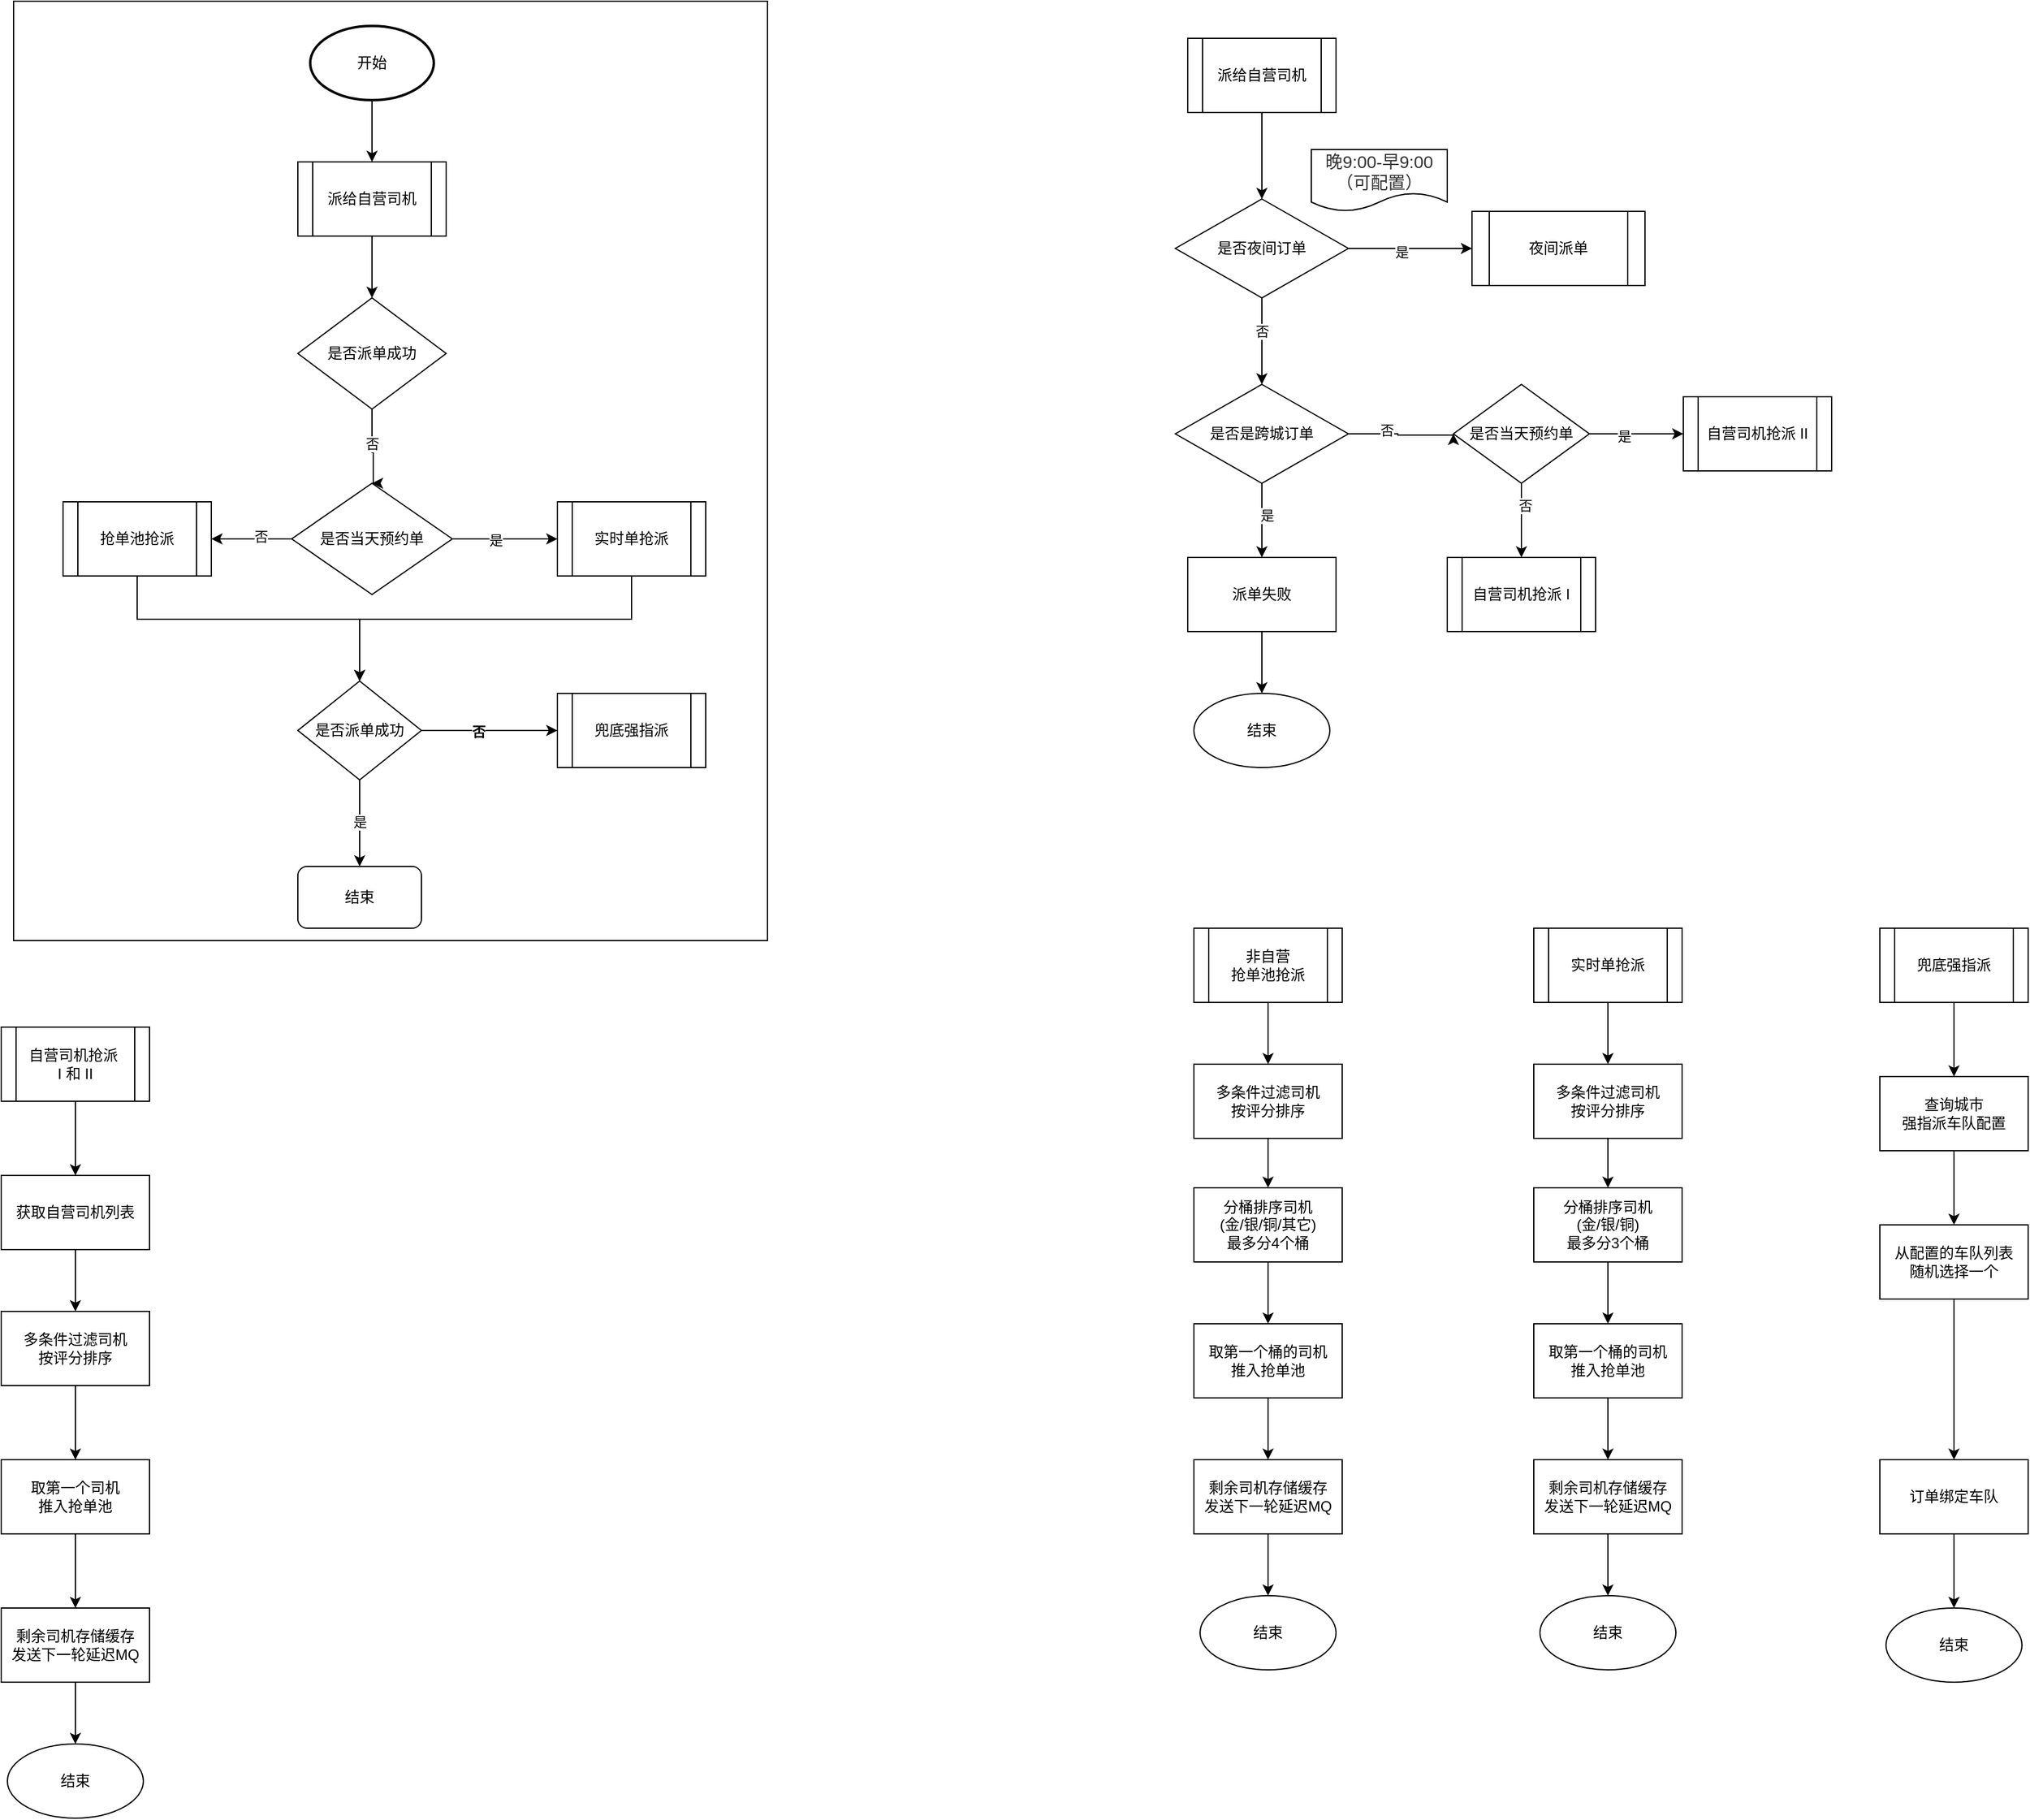 <mxfile version="24.5.4" type="github">
  <diagram name="第 1 页" id="b3sivmyG9d-5zrtZYTdN">
    <mxGraphModel dx="3274" dy="1243" grid="1" gridSize="10" guides="1" tooltips="1" connect="1" arrows="1" fold="1" page="1" pageScale="1" pageWidth="1200" pageHeight="1600" math="0" shadow="0">
      <root>
        <mxCell id="0" />
        <mxCell id="1" parent="0" />
        <mxCell id="RsnU13scQ3cfRyJQo0AK-39" value="" style="rounded=0;whiteSpace=wrap;html=1;" parent="1" vertex="1">
          <mxGeometry x="-150" y="50" width="610" height="760" as="geometry" />
        </mxCell>
        <mxCell id="RsnU13scQ3cfRyJQo0AK-3" value="" style="edgeStyle=orthogonalEdgeStyle;rounded=0;orthogonalLoop=1;jettySize=auto;html=1;entryX=0.5;entryY=0;entryDx=0;entryDy=0;" parent="1" source="RsnU13scQ3cfRyJQo0AK-1" target="RsnU13scQ3cfRyJQo0AK-6" edge="1">
          <mxGeometry relative="1" as="geometry">
            <mxPoint x="140" y="210" as="targetPoint" />
          </mxGeometry>
        </mxCell>
        <mxCell id="RsnU13scQ3cfRyJQo0AK-1" value="开始" style="strokeWidth=2;html=1;shape=mxgraph.flowchart.start_1;whiteSpace=wrap;" parent="1" vertex="1">
          <mxGeometry x="90" y="70" width="100" height="60" as="geometry" />
        </mxCell>
        <mxCell id="RsnU13scQ3cfRyJQo0AK-8" value="" style="edgeStyle=orthogonalEdgeStyle;rounded=0;orthogonalLoop=1;jettySize=auto;html=1;" parent="1" source="RsnU13scQ3cfRyJQo0AK-6" target="RsnU13scQ3cfRyJQo0AK-7" edge="1">
          <mxGeometry relative="1" as="geometry" />
        </mxCell>
        <mxCell id="RsnU13scQ3cfRyJQo0AK-6" value="派给自营司机" style="shape=process;whiteSpace=wrap;html=1;backgroundOutline=1;" parent="1" vertex="1">
          <mxGeometry x="80" y="180" width="120" height="60" as="geometry" />
        </mxCell>
        <mxCell id="RsnU13scQ3cfRyJQo0AK-10" value="" style="edgeStyle=orthogonalEdgeStyle;rounded=0;orthogonalLoop=1;jettySize=auto;html=1;entryX=0.5;entryY=0;entryDx=0;entryDy=0;" parent="1" source="RsnU13scQ3cfRyJQo0AK-7" target="RsnU13scQ3cfRyJQo0AK-13" edge="1">
          <mxGeometry relative="1" as="geometry">
            <mxPoint x="140" y="450" as="targetPoint" />
            <Array as="points">
              <mxPoint x="140" y="415" />
              <mxPoint x="141" y="415" />
            </Array>
          </mxGeometry>
        </mxCell>
        <mxCell id="RsnU13scQ3cfRyJQo0AK-11" value="否" style="edgeLabel;html=1;align=center;verticalAlign=middle;resizable=0;points=[];" parent="RsnU13scQ3cfRyJQo0AK-10" vertex="1" connectable="0">
          <mxGeometry x="-0.453" relative="1" as="geometry">
            <mxPoint y="11" as="offset" />
          </mxGeometry>
        </mxCell>
        <mxCell id="RsnU13scQ3cfRyJQo0AK-7" value="是否派单成功" style="rhombus;whiteSpace=wrap;html=1;" parent="1" vertex="1">
          <mxGeometry x="80" y="290" width="120" height="90" as="geometry" />
        </mxCell>
        <mxCell id="RsnU13scQ3cfRyJQo0AK-18" value="" style="edgeStyle=orthogonalEdgeStyle;rounded=0;orthogonalLoop=1;jettySize=auto;html=1;" parent="1" source="RsnU13scQ3cfRyJQo0AK-13" target="RsnU13scQ3cfRyJQo0AK-20" edge="1">
          <mxGeometry relative="1" as="geometry">
            <mxPoint x="290" y="485" as="targetPoint" />
          </mxGeometry>
        </mxCell>
        <mxCell id="RsnU13scQ3cfRyJQo0AK-19" value="是" style="edgeLabel;html=1;align=center;verticalAlign=middle;resizable=0;points=[];" parent="RsnU13scQ3cfRyJQo0AK-18" vertex="1" connectable="0">
          <mxGeometry x="-0.176" y="-1" relative="1" as="geometry">
            <mxPoint as="offset" />
          </mxGeometry>
        </mxCell>
        <mxCell id="RsnU13scQ3cfRyJQo0AK-34" style="edgeStyle=orthogonalEdgeStyle;rounded=0;orthogonalLoop=1;jettySize=auto;html=1;exitX=0;exitY=0.5;exitDx=0;exitDy=0;entryX=1;entryY=0.5;entryDx=0;entryDy=0;" parent="1" source="RsnU13scQ3cfRyJQo0AK-13" target="RsnU13scQ3cfRyJQo0AK-22" edge="1">
          <mxGeometry relative="1" as="geometry" />
        </mxCell>
        <mxCell id="RsnU13scQ3cfRyJQo0AK-35" value="否" style="edgeLabel;html=1;align=center;verticalAlign=middle;resizable=0;points=[];" parent="RsnU13scQ3cfRyJQo0AK-34" vertex="1" connectable="0">
          <mxGeometry x="-0.209" y="-2" relative="1" as="geometry">
            <mxPoint as="offset" />
          </mxGeometry>
        </mxCell>
        <mxCell id="RsnU13scQ3cfRyJQo0AK-13" value="是否当天预约单" style="rhombus;whiteSpace=wrap;html=1;" parent="1" vertex="1">
          <mxGeometry x="75" y="440" width="130" height="90" as="geometry" />
        </mxCell>
        <mxCell id="RsnU13scQ3cfRyJQo0AK-36" style="edgeStyle=orthogonalEdgeStyle;rounded=0;orthogonalLoop=1;jettySize=auto;html=1;" parent="1" source="RsnU13scQ3cfRyJQo0AK-20" target="RsnU13scQ3cfRyJQo0AK-23" edge="1">
          <mxGeometry relative="1" as="geometry">
            <Array as="points">
              <mxPoint x="350" y="550" />
              <mxPoint x="130" y="550" />
            </Array>
          </mxGeometry>
        </mxCell>
        <mxCell id="RsnU13scQ3cfRyJQo0AK-20" value="实时单抢派" style="shape=process;whiteSpace=wrap;html=1;backgroundOutline=1;" parent="1" vertex="1">
          <mxGeometry x="290" y="455" width="120" height="60" as="geometry" />
        </mxCell>
        <mxCell id="RsnU13scQ3cfRyJQo0AK-37" style="edgeStyle=orthogonalEdgeStyle;rounded=0;orthogonalLoop=1;jettySize=auto;html=1;entryX=0.5;entryY=0;entryDx=0;entryDy=0;" parent="1" source="RsnU13scQ3cfRyJQo0AK-22" target="RsnU13scQ3cfRyJQo0AK-23" edge="1">
          <mxGeometry relative="1" as="geometry">
            <Array as="points">
              <mxPoint x="-50" y="550" />
              <mxPoint x="130" y="550" />
            </Array>
          </mxGeometry>
        </mxCell>
        <mxCell id="RsnU13scQ3cfRyJQo0AK-22" value="抢单池抢派" style="shape=process;whiteSpace=wrap;html=1;backgroundOutline=1;" parent="1" vertex="1">
          <mxGeometry x="-110" y="455" width="120" height="60" as="geometry" />
        </mxCell>
        <mxCell id="RsnU13scQ3cfRyJQo0AK-29" style="edgeStyle=orthogonalEdgeStyle;rounded=0;orthogonalLoop=1;jettySize=auto;html=1;entryX=0.5;entryY=0;entryDx=0;entryDy=0;" parent="1" source="RsnU13scQ3cfRyJQo0AK-23" target="RsnU13scQ3cfRyJQo0AK-28" edge="1">
          <mxGeometry relative="1" as="geometry" />
        </mxCell>
        <mxCell id="RsnU13scQ3cfRyJQo0AK-30" value="是" style="edgeLabel;html=1;align=center;verticalAlign=middle;resizable=0;points=[];" parent="RsnU13scQ3cfRyJQo0AK-29" vertex="1" connectable="0">
          <mxGeometry x="-0.32" y="-3" relative="1" as="geometry">
            <mxPoint x="3" y="10" as="offset" />
          </mxGeometry>
        </mxCell>
        <mxCell id="RsnU13scQ3cfRyJQo0AK-32" style="edgeStyle=orthogonalEdgeStyle;rounded=0;orthogonalLoop=1;jettySize=auto;html=1;entryX=0;entryY=0.5;entryDx=0;entryDy=0;" parent="1" source="RsnU13scQ3cfRyJQo0AK-23" target="RsnU13scQ3cfRyJQo0AK-31" edge="1">
          <mxGeometry relative="1" as="geometry" />
        </mxCell>
        <mxCell id="RsnU13scQ3cfRyJQo0AK-38" value="否" style="edgeLabel;html=1;align=center;verticalAlign=middle;resizable=0;points=[];fontStyle=1" parent="RsnU13scQ3cfRyJQo0AK-32" vertex="1" connectable="0">
          <mxGeometry x="-0.164" y="-1" relative="1" as="geometry">
            <mxPoint as="offset" />
          </mxGeometry>
        </mxCell>
        <mxCell id="RsnU13scQ3cfRyJQo0AK-23" value="是否派单成功" style="rhombus;whiteSpace=wrap;html=1;" parent="1" vertex="1">
          <mxGeometry x="80" y="600" width="100" height="80" as="geometry" />
        </mxCell>
        <mxCell id="RsnU13scQ3cfRyJQo0AK-28" value="结束" style="rounded=1;whiteSpace=wrap;html=1;" parent="1" vertex="1">
          <mxGeometry x="80" y="750" width="100" height="50" as="geometry" />
        </mxCell>
        <mxCell id="RsnU13scQ3cfRyJQo0AK-31" value="兜底强指派" style="shape=process;whiteSpace=wrap;html=1;backgroundOutline=1;" parent="1" vertex="1">
          <mxGeometry x="290" y="610" width="120" height="60" as="geometry" />
        </mxCell>
        <mxCell id="RsnU13scQ3cfRyJQo0AK-42" value="" style="edgeStyle=orthogonalEdgeStyle;rounded=0;orthogonalLoop=1;jettySize=auto;html=1;" parent="1" source="RsnU13scQ3cfRyJQo0AK-40" target="RsnU13scQ3cfRyJQo0AK-41" edge="1">
          <mxGeometry relative="1" as="geometry" />
        </mxCell>
        <mxCell id="RsnU13scQ3cfRyJQo0AK-40" value="派给自营司机" style="shape=process;whiteSpace=wrap;html=1;backgroundOutline=1;" parent="1" vertex="1">
          <mxGeometry x="800" y="80" width="120" height="60" as="geometry" />
        </mxCell>
        <mxCell id="RsnU13scQ3cfRyJQo0AK-48" value="" style="edgeStyle=orthogonalEdgeStyle;rounded=0;orthogonalLoop=1;jettySize=auto;html=1;" parent="1" source="RsnU13scQ3cfRyJQo0AK-41" target="RsnU13scQ3cfRyJQo0AK-47" edge="1">
          <mxGeometry relative="1" as="geometry" />
        </mxCell>
        <mxCell id="RsnU13scQ3cfRyJQo0AK-49" value="否" style="edgeLabel;html=1;align=center;verticalAlign=middle;resizable=0;points=[];" parent="RsnU13scQ3cfRyJQo0AK-48" vertex="1" connectable="0">
          <mxGeometry x="-0.425" y="1" relative="1" as="geometry">
            <mxPoint x="-1" y="7" as="offset" />
          </mxGeometry>
        </mxCell>
        <mxCell id="RsnU13scQ3cfRyJQo0AK-68" style="edgeStyle=orthogonalEdgeStyle;rounded=0;orthogonalLoop=1;jettySize=auto;html=1;entryX=0;entryY=0.5;entryDx=0;entryDy=0;" parent="1" source="RsnU13scQ3cfRyJQo0AK-41" target="RsnU13scQ3cfRyJQo0AK-67" edge="1">
          <mxGeometry relative="1" as="geometry" />
        </mxCell>
        <mxCell id="RsnU13scQ3cfRyJQo0AK-69" value="是" style="edgeLabel;html=1;align=center;verticalAlign=middle;resizable=0;points=[];" parent="RsnU13scQ3cfRyJQo0AK-68" vertex="1" connectable="0">
          <mxGeometry x="-0.154" y="-3" relative="1" as="geometry">
            <mxPoint as="offset" />
          </mxGeometry>
        </mxCell>
        <mxCell id="RsnU13scQ3cfRyJQo0AK-41" value="是否夜间订单" style="rhombus;whiteSpace=wrap;html=1;" parent="1" vertex="1">
          <mxGeometry x="790" y="210" width="140" height="80" as="geometry" />
        </mxCell>
        <mxCell id="RsnU13scQ3cfRyJQo0AK-44" value="&lt;span style=&quot;color: rgb(51, 51, 51); font-family: Arial, sans-serif; font-size: 14px; text-align: left; background-color: rgb(255, 255, 255);&quot;&gt;晚9:00-早9:00（可配置）&lt;/span&gt;" style="shape=document;whiteSpace=wrap;html=1;boundedLbl=1;" parent="1" vertex="1">
          <mxGeometry x="900" y="170" width="110" height="50" as="geometry" />
        </mxCell>
        <mxCell id="RsnU13scQ3cfRyJQo0AK-51" value="" style="edgeStyle=orthogonalEdgeStyle;rounded=0;orthogonalLoop=1;jettySize=auto;html=1;entryX=0;entryY=0.5;entryDx=0;entryDy=0;" parent="1" source="RsnU13scQ3cfRyJQo0AK-47" target="RsnU13scQ3cfRyJQo0AK-59" edge="1">
          <mxGeometry relative="1" as="geometry">
            <mxPoint x="1010" y="400" as="targetPoint" />
            <Array as="points">
              <mxPoint x="970" y="400" />
              <mxPoint x="970" y="401" />
            </Array>
          </mxGeometry>
        </mxCell>
        <mxCell id="RsnU13scQ3cfRyJQo0AK-52" value="否" style="edgeLabel;html=1;align=center;verticalAlign=middle;resizable=0;points=[];" parent="RsnU13scQ3cfRyJQo0AK-51" vertex="1" connectable="0">
          <mxGeometry x="-0.289" y="3" relative="1" as="geometry">
            <mxPoint as="offset" />
          </mxGeometry>
        </mxCell>
        <mxCell id="RsnU13scQ3cfRyJQo0AK-54" value="" style="edgeStyle=orthogonalEdgeStyle;rounded=0;orthogonalLoop=1;jettySize=auto;html=1;exitX=0.5;exitY=1;exitDx=0;exitDy=0;entryX=0.5;entryY=0;entryDx=0;entryDy=0;" parent="1" source="RsnU13scQ3cfRyJQo0AK-47" target="RsnU13scQ3cfRyJQo0AK-57" edge="1">
          <mxGeometry relative="1" as="geometry">
            <mxPoint x="860" y="530" as="targetPoint" />
          </mxGeometry>
        </mxCell>
        <mxCell id="RsnU13scQ3cfRyJQo0AK-55" value="是" style="edgeLabel;html=1;align=center;verticalAlign=middle;resizable=0;points=[];" parent="RsnU13scQ3cfRyJQo0AK-54" vertex="1" connectable="0">
          <mxGeometry x="-0.144" y="4" relative="1" as="geometry">
            <mxPoint as="offset" />
          </mxGeometry>
        </mxCell>
        <mxCell id="RsnU13scQ3cfRyJQo0AK-47" value="是否是跨城订单" style="rhombus;whiteSpace=wrap;html=1;" parent="1" vertex="1">
          <mxGeometry x="790" y="360" width="140" height="80" as="geometry" />
        </mxCell>
        <mxCell id="RsnU13scQ3cfRyJQo0AK-53" value="结束" style="ellipse;whiteSpace=wrap;html=1;" parent="1" vertex="1">
          <mxGeometry x="805" y="610" width="110" height="60" as="geometry" />
        </mxCell>
        <mxCell id="RsnU13scQ3cfRyJQo0AK-58" style="edgeStyle=orthogonalEdgeStyle;rounded=0;orthogonalLoop=1;jettySize=auto;html=1;entryX=0.5;entryY=0;entryDx=0;entryDy=0;" parent="1" source="RsnU13scQ3cfRyJQo0AK-57" target="RsnU13scQ3cfRyJQo0AK-53" edge="1">
          <mxGeometry relative="1" as="geometry" />
        </mxCell>
        <mxCell id="RsnU13scQ3cfRyJQo0AK-57" value="派单失败" style="rounded=0;whiteSpace=wrap;html=1;" parent="1" vertex="1">
          <mxGeometry x="800" y="500" width="120" height="60" as="geometry" />
        </mxCell>
        <mxCell id="RsnU13scQ3cfRyJQo0AK-61" value="" style="edgeStyle=orthogonalEdgeStyle;rounded=0;orthogonalLoop=1;jettySize=auto;html=1;entryX=0.5;entryY=0;entryDx=0;entryDy=0;" parent="1" source="RsnU13scQ3cfRyJQo0AK-59" target="RsnU13scQ3cfRyJQo0AK-62" edge="1">
          <mxGeometry relative="1" as="geometry">
            <mxPoint x="1065" y="500" as="targetPoint" />
          </mxGeometry>
        </mxCell>
        <mxCell id="RsnU13scQ3cfRyJQo0AK-63" value="否" style="edgeLabel;html=1;align=center;verticalAlign=middle;resizable=0;points=[];" parent="RsnU13scQ3cfRyJQo0AK-61" vertex="1" connectable="0">
          <mxGeometry x="-0.405" y="3" relative="1" as="geometry">
            <mxPoint as="offset" />
          </mxGeometry>
        </mxCell>
        <mxCell id="RsnU13scQ3cfRyJQo0AK-64" style="edgeStyle=orthogonalEdgeStyle;rounded=0;orthogonalLoop=1;jettySize=auto;html=1;exitX=1;exitY=0.5;exitDx=0;exitDy=0;entryX=0;entryY=0.5;entryDx=0;entryDy=0;" parent="1" source="RsnU13scQ3cfRyJQo0AK-59" target="RsnU13scQ3cfRyJQo0AK-65" edge="1">
          <mxGeometry relative="1" as="geometry">
            <mxPoint x="1190" y="400" as="targetPoint" />
          </mxGeometry>
        </mxCell>
        <mxCell id="RsnU13scQ3cfRyJQo0AK-66" value="是" style="edgeLabel;html=1;align=center;verticalAlign=middle;resizable=0;points=[];" parent="RsnU13scQ3cfRyJQo0AK-64" vertex="1" connectable="0">
          <mxGeometry x="-0.275" y="-2" relative="1" as="geometry">
            <mxPoint as="offset" />
          </mxGeometry>
        </mxCell>
        <mxCell id="RsnU13scQ3cfRyJQo0AK-59" value="是否当天预约单" style="rhombus;whiteSpace=wrap;html=1;" parent="1" vertex="1">
          <mxGeometry x="1015" y="360" width="110" height="80" as="geometry" />
        </mxCell>
        <mxCell id="RsnU13scQ3cfRyJQo0AK-62" value="自营司机抢派 I" style="shape=process;whiteSpace=wrap;html=1;backgroundOutline=1;" parent="1" vertex="1">
          <mxGeometry x="1010" y="500" width="120" height="60" as="geometry" />
        </mxCell>
        <mxCell id="RsnU13scQ3cfRyJQo0AK-65" value="自营司机抢派 II" style="shape=process;whiteSpace=wrap;html=1;backgroundOutline=1;" parent="1" vertex="1">
          <mxGeometry x="1201" y="370" width="120" height="60" as="geometry" />
        </mxCell>
        <mxCell id="RsnU13scQ3cfRyJQo0AK-67" value="夜间派单" style="shape=process;whiteSpace=wrap;html=1;backgroundOutline=1;" parent="1" vertex="1">
          <mxGeometry x="1030" y="220" width="140" height="60" as="geometry" />
        </mxCell>
        <mxCell id="xlOSDeAx9s_wz7Okl9qu-3" value="" style="edgeStyle=orthogonalEdgeStyle;rounded=0;orthogonalLoop=1;jettySize=auto;html=1;entryX=0.5;entryY=0;entryDx=0;entryDy=0;" parent="1" source="xlOSDeAx9s_wz7Okl9qu-1" target="xlOSDeAx9s_wz7Okl9qu-5" edge="1">
          <mxGeometry relative="1" as="geometry">
            <mxPoint x="865" y="920" as="targetPoint" />
          </mxGeometry>
        </mxCell>
        <mxCell id="xlOSDeAx9s_wz7Okl9qu-1" value="非自营&lt;div&gt;抢单池抢派&lt;/div&gt;" style="shape=process;whiteSpace=wrap;html=1;backgroundOutline=1;" parent="1" vertex="1">
          <mxGeometry x="805" y="800" width="120" height="60" as="geometry" />
        </mxCell>
        <mxCell id="xlOSDeAx9s_wz7Okl9qu-8" value="" style="edgeStyle=orthogonalEdgeStyle;rounded=0;orthogonalLoop=1;jettySize=auto;html=1;" parent="1" source="xlOSDeAx9s_wz7Okl9qu-5" target="xlOSDeAx9s_wz7Okl9qu-7" edge="1">
          <mxGeometry relative="1" as="geometry" />
        </mxCell>
        <mxCell id="xlOSDeAx9s_wz7Okl9qu-5" value="多条件过滤司机&lt;div&gt;按评分排序&lt;br&gt;&lt;/div&gt;" style="whiteSpace=wrap;html=1;" parent="1" vertex="1">
          <mxGeometry x="805" y="910" width="120" height="60" as="geometry" />
        </mxCell>
        <mxCell id="xlOSDeAx9s_wz7Okl9qu-10" value="" style="edgeStyle=orthogonalEdgeStyle;rounded=0;orthogonalLoop=1;jettySize=auto;html=1;" parent="1" source="xlOSDeAx9s_wz7Okl9qu-7" target="xlOSDeAx9s_wz7Okl9qu-9" edge="1">
          <mxGeometry relative="1" as="geometry" />
        </mxCell>
        <mxCell id="xlOSDeAx9s_wz7Okl9qu-7" value="分桶排序司机&lt;div&gt;(金/银/铜/其它)&lt;div&gt;最多分4个桶&lt;/div&gt;&lt;/div&gt;" style="whiteSpace=wrap;html=1;" parent="1" vertex="1">
          <mxGeometry x="805" y="1010" width="120" height="60" as="geometry" />
        </mxCell>
        <mxCell id="xlOSDeAx9s_wz7Okl9qu-12" value="" style="edgeStyle=orthogonalEdgeStyle;rounded=0;orthogonalLoop=1;jettySize=auto;html=1;" parent="1" source="xlOSDeAx9s_wz7Okl9qu-9" target="xlOSDeAx9s_wz7Okl9qu-11" edge="1">
          <mxGeometry relative="1" as="geometry" />
        </mxCell>
        <mxCell id="xlOSDeAx9s_wz7Okl9qu-9" value="取第一个桶的司机&lt;div&gt;推入抢单池&lt;/div&gt;" style="whiteSpace=wrap;html=1;" parent="1" vertex="1">
          <mxGeometry x="805" y="1120" width="120" height="60" as="geometry" />
        </mxCell>
        <mxCell id="xlOSDeAx9s_wz7Okl9qu-14" style="edgeStyle=orthogonalEdgeStyle;rounded=0;orthogonalLoop=1;jettySize=auto;html=1;entryX=0.5;entryY=0;entryDx=0;entryDy=0;" parent="1" source="xlOSDeAx9s_wz7Okl9qu-11" target="xlOSDeAx9s_wz7Okl9qu-13" edge="1">
          <mxGeometry relative="1" as="geometry" />
        </mxCell>
        <mxCell id="xlOSDeAx9s_wz7Okl9qu-11" value="剩余司机存储缓存&lt;div&gt;发送下一轮延迟MQ&lt;/div&gt;" style="whiteSpace=wrap;html=1;" parent="1" vertex="1">
          <mxGeometry x="805" y="1230" width="120" height="60" as="geometry" />
        </mxCell>
        <mxCell id="xlOSDeAx9s_wz7Okl9qu-13" value="结束" style="ellipse;whiteSpace=wrap;html=1;" parent="1" vertex="1">
          <mxGeometry x="810" y="1340" width="110" height="60" as="geometry" />
        </mxCell>
        <mxCell id="xlOSDeAx9s_wz7Okl9qu-16" value="" style="edgeStyle=orthogonalEdgeStyle;rounded=0;orthogonalLoop=1;jettySize=auto;html=1;entryX=0.5;entryY=0;entryDx=0;entryDy=0;" parent="1" source="xlOSDeAx9s_wz7Okl9qu-17" target="xlOSDeAx9s_wz7Okl9qu-19" edge="1">
          <mxGeometry relative="1" as="geometry">
            <mxPoint x="1140" y="920" as="targetPoint" />
          </mxGeometry>
        </mxCell>
        <mxCell id="xlOSDeAx9s_wz7Okl9qu-17" value="实时单抢派" style="shape=process;whiteSpace=wrap;html=1;backgroundOutline=1;" parent="1" vertex="1">
          <mxGeometry x="1080" y="800" width="120" height="60" as="geometry" />
        </mxCell>
        <mxCell id="xlOSDeAx9s_wz7Okl9qu-18" value="" style="edgeStyle=orthogonalEdgeStyle;rounded=0;orthogonalLoop=1;jettySize=auto;html=1;" parent="1" source="xlOSDeAx9s_wz7Okl9qu-19" target="xlOSDeAx9s_wz7Okl9qu-21" edge="1">
          <mxGeometry relative="1" as="geometry" />
        </mxCell>
        <mxCell id="xlOSDeAx9s_wz7Okl9qu-19" value="多条件过滤司机&lt;div&gt;按评分排序&lt;br&gt;&lt;/div&gt;" style="whiteSpace=wrap;html=1;" parent="1" vertex="1">
          <mxGeometry x="1080" y="910" width="120" height="60" as="geometry" />
        </mxCell>
        <mxCell id="xlOSDeAx9s_wz7Okl9qu-20" value="" style="edgeStyle=orthogonalEdgeStyle;rounded=0;orthogonalLoop=1;jettySize=auto;html=1;" parent="1" source="xlOSDeAx9s_wz7Okl9qu-21" target="xlOSDeAx9s_wz7Okl9qu-23" edge="1">
          <mxGeometry relative="1" as="geometry" />
        </mxCell>
        <mxCell id="xlOSDeAx9s_wz7Okl9qu-21" value="分桶排序司机&lt;div&gt;(金/银/铜)&lt;div&gt;最多分3个桶&lt;/div&gt;&lt;/div&gt;" style="whiteSpace=wrap;html=1;" parent="1" vertex="1">
          <mxGeometry x="1080" y="1010" width="120" height="60" as="geometry" />
        </mxCell>
        <mxCell id="xlOSDeAx9s_wz7Okl9qu-22" value="" style="edgeStyle=orthogonalEdgeStyle;rounded=0;orthogonalLoop=1;jettySize=auto;html=1;" parent="1" source="xlOSDeAx9s_wz7Okl9qu-23" target="xlOSDeAx9s_wz7Okl9qu-25" edge="1">
          <mxGeometry relative="1" as="geometry" />
        </mxCell>
        <mxCell id="xlOSDeAx9s_wz7Okl9qu-23" value="取第一个桶的司机&lt;div&gt;推入抢单池&lt;/div&gt;" style="whiteSpace=wrap;html=1;" parent="1" vertex="1">
          <mxGeometry x="1080" y="1120" width="120" height="60" as="geometry" />
        </mxCell>
        <mxCell id="xlOSDeAx9s_wz7Okl9qu-24" style="edgeStyle=orthogonalEdgeStyle;rounded=0;orthogonalLoop=1;jettySize=auto;html=1;entryX=0.5;entryY=0;entryDx=0;entryDy=0;" parent="1" source="xlOSDeAx9s_wz7Okl9qu-25" target="xlOSDeAx9s_wz7Okl9qu-26" edge="1">
          <mxGeometry relative="1" as="geometry" />
        </mxCell>
        <mxCell id="xlOSDeAx9s_wz7Okl9qu-25" value="剩余司机存储缓存&lt;div&gt;发送下一轮延迟MQ&lt;/div&gt;" style="whiteSpace=wrap;html=1;" parent="1" vertex="1">
          <mxGeometry x="1080" y="1230" width="120" height="60" as="geometry" />
        </mxCell>
        <mxCell id="xlOSDeAx9s_wz7Okl9qu-26" value="结束" style="ellipse;whiteSpace=wrap;html=1;" parent="1" vertex="1">
          <mxGeometry x="1085" y="1340" width="110" height="60" as="geometry" />
        </mxCell>
        <mxCell id="xlOSDeAx9s_wz7Okl9qu-29" value="" style="edgeStyle=orthogonalEdgeStyle;rounded=0;orthogonalLoop=1;jettySize=auto;html=1;" parent="1" source="xlOSDeAx9s_wz7Okl9qu-27" target="xlOSDeAx9s_wz7Okl9qu-28" edge="1">
          <mxGeometry relative="1" as="geometry" />
        </mxCell>
        <mxCell id="xlOSDeAx9s_wz7Okl9qu-27" value="兜底强指派" style="shape=process;whiteSpace=wrap;html=1;backgroundOutline=1;" parent="1" vertex="1">
          <mxGeometry x="1360" y="800" width="120" height="60" as="geometry" />
        </mxCell>
        <mxCell id="xlOSDeAx9s_wz7Okl9qu-31" value="" style="edgeStyle=orthogonalEdgeStyle;rounded=0;orthogonalLoop=1;jettySize=auto;html=1;" parent="1" source="xlOSDeAx9s_wz7Okl9qu-28" target="xlOSDeAx9s_wz7Okl9qu-30" edge="1">
          <mxGeometry relative="1" as="geometry" />
        </mxCell>
        <mxCell id="xlOSDeAx9s_wz7Okl9qu-28" value="查询城市&lt;div&gt;强指派车队配置&lt;/div&gt;" style="whiteSpace=wrap;html=1;" parent="1" vertex="1">
          <mxGeometry x="1360" y="920" width="120" height="60" as="geometry" />
        </mxCell>
        <mxCell id="xlOSDeAx9s_wz7Okl9qu-33" value="" style="edgeStyle=orthogonalEdgeStyle;rounded=0;orthogonalLoop=1;jettySize=auto;html=1;" parent="1" source="xlOSDeAx9s_wz7Okl9qu-30" target="xlOSDeAx9s_wz7Okl9qu-32" edge="1">
          <mxGeometry relative="1" as="geometry" />
        </mxCell>
        <mxCell id="xlOSDeAx9s_wz7Okl9qu-30" value="从配置的车队列表&lt;div&gt;随机选择一个&lt;/div&gt;" style="whiteSpace=wrap;html=1;" parent="1" vertex="1">
          <mxGeometry x="1360" y="1040" width="120" height="60" as="geometry" />
        </mxCell>
        <mxCell id="xlOSDeAx9s_wz7Okl9qu-35" style="edgeStyle=orthogonalEdgeStyle;rounded=0;orthogonalLoop=1;jettySize=auto;html=1;entryX=0.5;entryY=0;entryDx=0;entryDy=0;" parent="1" source="xlOSDeAx9s_wz7Okl9qu-32" target="xlOSDeAx9s_wz7Okl9qu-34" edge="1">
          <mxGeometry relative="1" as="geometry" />
        </mxCell>
        <mxCell id="xlOSDeAx9s_wz7Okl9qu-32" value="订单绑定车队" style="whiteSpace=wrap;html=1;" parent="1" vertex="1">
          <mxGeometry x="1360" y="1230" width="120" height="60" as="geometry" />
        </mxCell>
        <mxCell id="xlOSDeAx9s_wz7Okl9qu-34" value="结束" style="ellipse;whiteSpace=wrap;html=1;" parent="1" vertex="1">
          <mxGeometry x="1365" y="1350" width="110" height="60" as="geometry" />
        </mxCell>
        <mxCell id="NaWqrAB4nuYRskQkqhNC-5" style="edgeStyle=orthogonalEdgeStyle;rounded=0;orthogonalLoop=1;jettySize=auto;html=1;entryX=0.5;entryY=0;entryDx=0;entryDy=0;" edge="1" parent="1" source="NaWqrAB4nuYRskQkqhNC-1" target="NaWqrAB4nuYRskQkqhNC-4">
          <mxGeometry relative="1" as="geometry" />
        </mxCell>
        <mxCell id="NaWqrAB4nuYRskQkqhNC-1" value="自营司机抢派&amp;nbsp;&lt;div&gt;I 和 II&lt;/div&gt;" style="shape=process;whiteSpace=wrap;html=1;backgroundOutline=1;" vertex="1" parent="1">
          <mxGeometry x="-160" y="880" width="120" height="60" as="geometry" />
        </mxCell>
        <mxCell id="NaWqrAB4nuYRskQkqhNC-8" value="" style="edgeStyle=orthogonalEdgeStyle;rounded=0;orthogonalLoop=1;jettySize=auto;html=1;" edge="1" parent="1" source="NaWqrAB4nuYRskQkqhNC-2" target="NaWqrAB4nuYRskQkqhNC-7">
          <mxGeometry relative="1" as="geometry" />
        </mxCell>
        <mxCell id="NaWqrAB4nuYRskQkqhNC-2" value="多条件过滤司机&lt;div&gt;按评分排序&lt;/div&gt;" style="whiteSpace=wrap;html=1;" vertex="1" parent="1">
          <mxGeometry x="-160" y="1110" width="120" height="60" as="geometry" />
        </mxCell>
        <mxCell id="NaWqrAB4nuYRskQkqhNC-6" value="" style="edgeStyle=orthogonalEdgeStyle;rounded=0;orthogonalLoop=1;jettySize=auto;html=1;" edge="1" parent="1" source="NaWqrAB4nuYRskQkqhNC-4" target="NaWqrAB4nuYRskQkqhNC-2">
          <mxGeometry relative="1" as="geometry" />
        </mxCell>
        <mxCell id="NaWqrAB4nuYRskQkqhNC-4" value="获取自营司机列表" style="whiteSpace=wrap;html=1;" vertex="1" parent="1">
          <mxGeometry x="-160" y="1000" width="120" height="60" as="geometry" />
        </mxCell>
        <mxCell id="NaWqrAB4nuYRskQkqhNC-10" value="" style="edgeStyle=orthogonalEdgeStyle;rounded=0;orthogonalLoop=1;jettySize=auto;html=1;" edge="1" parent="1" source="NaWqrAB4nuYRskQkqhNC-7" target="NaWqrAB4nuYRskQkqhNC-9">
          <mxGeometry relative="1" as="geometry" />
        </mxCell>
        <mxCell id="NaWqrAB4nuYRskQkqhNC-7" value="取第一个司机&lt;div&gt;推入抢单池&lt;/div&gt;" style="whiteSpace=wrap;html=1;" vertex="1" parent="1">
          <mxGeometry x="-160" y="1230" width="120" height="60" as="geometry" />
        </mxCell>
        <mxCell id="NaWqrAB4nuYRskQkqhNC-12" style="edgeStyle=orthogonalEdgeStyle;rounded=0;orthogonalLoop=1;jettySize=auto;html=1;entryX=0.5;entryY=0;entryDx=0;entryDy=0;" edge="1" parent="1" source="NaWqrAB4nuYRskQkqhNC-9" target="NaWqrAB4nuYRskQkqhNC-11">
          <mxGeometry relative="1" as="geometry" />
        </mxCell>
        <mxCell id="NaWqrAB4nuYRskQkqhNC-9" value="剩余司机存储缓存&lt;div&gt;发送下一轮延迟MQ&lt;/div&gt;" style="whiteSpace=wrap;html=1;" vertex="1" parent="1">
          <mxGeometry x="-160" y="1350" width="120" height="60" as="geometry" />
        </mxCell>
        <mxCell id="NaWqrAB4nuYRskQkqhNC-11" value="结束" style="ellipse;whiteSpace=wrap;html=1;" vertex="1" parent="1">
          <mxGeometry x="-155" y="1460" width="110" height="60" as="geometry" />
        </mxCell>
      </root>
    </mxGraphModel>
  </diagram>
</mxfile>
